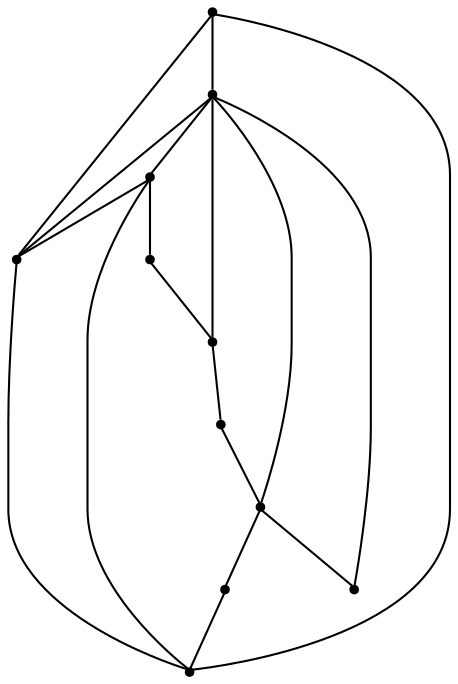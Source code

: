 graph {
  node [shape=point,comment="{\"directed\":false,\"doi\":\"10.1007/978-3-031-22203-0_27\",\"figure\":\"11 (6)\"}"]

  v0 [pos="605.879854911443,977.1816916812336"]
  v1 [pos="472.5252855080016,1043.8581631830225"]
  v2 [pos="472.5252855080016,777.1522771758669"]
  v3 [pos="472.525261662345,843.8286850900176"]
  v4 [pos="472.5252855080016,910.5052201794447"]
  v5 [pos="472.525261662345,977.1816280935952"]
  v6 [pos="472.5252855080016,1143.8728704357056"]
  v7 [pos="372.5093524940065,910.5052201794447"]
  v8 [pos="272.4934194800113,910.5052201794447"]
  v9 [pos="422.5172951553474,910.5051565918063"]
  v10 [pos="322.5013621413523,910.5051565918063"]

  v0 -- v1 [id="-1",pos="605.879854911443,977.1816916812336 472.5252855080016,1043.8581631830225 472.5252855080016,1043.8581631830225 472.5252855080016,1043.8581631830225"]
  v0 -- v2 [id="-2",pos="605.879854911443,977.1816916812336 472.5252855080016,777.1522771758669 472.5252855080016,777.1522771758669 472.5252855080016,777.1522771758669"]
  v6 -- v2 [id="-3",pos="472.5252855080016,1143.8728704357056 255.82408936245994,1143.8728704357056 255.82408936245994,1143.8728704357056 255.82408936245994,1143.8728704357056 244.71398461069995,1143.8728704357056 239.15476719346077,1138.317854346842 239.15476719346077,1127.2037525602584 239.15476719346077,793.8213950513143 239.15476719346077,793.8213950513143 239.15476719346077,793.8213950513143 239.15476719346077,782.707166089454 244.71398461069995,777.1522771758671 255.82408936245994,777.1522771758671 472.5252855080016,777.1522771758669 472.5252855080016,777.1522771758669 472.5252855080016,777.1522771758669"]
  v8 -- v2 [id="-4",pos="272.4934194800113,910.5052201794447 472.5252855080016,777.1522771758669 472.5252855080016,777.1522771758669 472.5252855080016,777.1522771758669"]
  v9 -- v4 [id="-5",pos="422.5172951553474,910.5051565918063 472.5252855080016,910.5052201794447 472.5252855080016,910.5052201794447 472.5252855080016,910.5052201794447"]
  v10 -- v7 [id="-6",pos="322.5013621413523,910.5051565918063 372.5093524940065,910.5052201794447 372.5093524940065,910.5052201794447 372.5093524940065,910.5052201794447"]
  v8 -- v6 [id="-8",pos="272.4934194800113,910.5052201794447 472.5252855080016,1143.8728704357056 472.5252855080016,1143.8728704357056 472.5252855080016,1143.8728704357056"]
  v4 -- v1 [id="-9",pos="472.5252855080016,910.5052201794447 459.5815371949527,936.388186856132 459.5815371949527,936.388186856132 459.5815371949527,936.388186856132 457.09780539388146,941.3597227752222 455.8559553904502,946.6229987791991 455.8559553904502,952.1780148680627 455.8559553904502,1002.1853684944043 455.8559553904502,1002.1853684944043 455.8559553904502,1002.1853684944043 455.8559553904502,1007.740384583268 457.09780539388146,1013.0035969996065 459.5815371949527,1017.975196506335 472.5252855080016,1043.8581631830225 472.5252855080016,1043.8581631830225 472.5252855080016,1043.8581631830225"]
  v8 -- v10 [id="-10",pos="272.4934194800113,910.5052201794447 322.5013621413523,910.5051565918063 322.5013621413523,910.5051565918063 322.5013621413523,910.5051565918063"]
  v3 -- v2 [id="-11",pos="472.525261662345,843.8286850900176 472.5252855080016,777.1522771758669 472.5252855080016,777.1522771758669 472.5252855080016,777.1522771758669"]
  v4 -- v5 [id="-16",pos="472.5252855080016,910.5052201794447 472.525261662345,977.1816280935952 472.525261662345,977.1816280935952 472.525261662345,977.1816280935952"]
  v7 -- v9 [id="-19",pos="372.5093524940065,910.5052201794447 422.5172951553474,910.5051565918063 422.5172951553474,910.5051565918063 422.5172951553474,910.5051565918063"]
  v6 -- v0 [id="-21",pos="472.5252855080016,1143.8728704357056 605.879854911443,977.1816916812336 605.879854911443,977.1816916812336 605.879854911443,977.1816916812336"]
  v1 -- v8 [id="-22",pos="472.5252855080016,1043.8581631830225 272.4934194800113,910.5052201794447 272.4934194800113,910.5052201794447 272.4934194800113,910.5052201794447"]
  v1 -- v7 [id="-23",pos="472.5252855080016,1043.8581631830225 372.5093524940065,910.5052201794447 372.5093524940065,910.5052201794447 372.5093524940065,910.5052201794447"]
  v1 -- v6 [id="-24",pos="472.5252855080016,1043.8581631830225 472.5252855080016,1143.8728704357056 472.5252855080016,1143.8728704357056 472.5252855080016,1143.8728704357056"]
  v5 -- v1 [id="-27",pos="472.525261662345,977.1816280935952 472.5252855080016,1043.8581631830225 472.5252855080016,1043.8581631830225 472.5252855080016,1043.8581631830225"]
  v4 -- v3 [id="-28",pos="472.5252855080016,910.5052201794447 472.525261662345,843.8286850900176 472.525261662345,843.8286850900176 472.525261662345,843.8286850900176"]
}